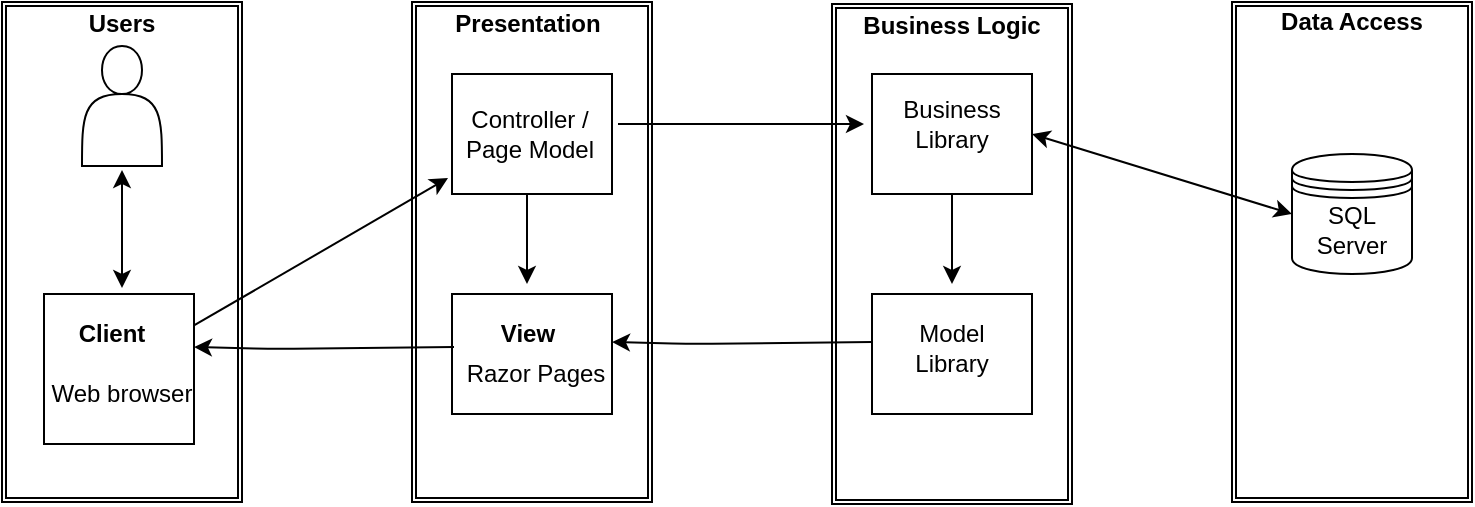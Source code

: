 <mxfile version="14.8.6" type="github">
  <diagram id="R2lEEEUBdFMjLlhIrx00" name="Page-1">
    <mxGraphModel dx="782" dy="364" grid="1" gridSize="10" guides="1" tooltips="1" connect="1" arrows="1" fold="1" page="1" pageScale="1" pageWidth="850" pageHeight="1100" math="0" shadow="0" extFonts="Permanent Marker^https://fonts.googleapis.com/css?family=Permanent+Marker">
      <root>
        <mxCell id="0" />
        <mxCell id="1" parent="0" />
        <mxCell id="M1DEUQlgbohIB15R42V5-2" value="" style="shape=ext;double=1;rounded=0;whiteSpace=wrap;html=1;" vertex="1" parent="1">
          <mxGeometry x="15" y="50" width="120" height="250" as="geometry" />
        </mxCell>
        <mxCell id="M1DEUQlgbohIB15R42V5-3" value="" style="shape=ext;double=1;rounded=0;whiteSpace=wrap;html=1;" vertex="1" parent="1">
          <mxGeometry x="220" y="50" width="120" height="250" as="geometry" />
        </mxCell>
        <mxCell id="M1DEUQlgbohIB15R42V5-4" value="" style="shape=ext;double=1;rounded=0;whiteSpace=wrap;html=1;" vertex="1" parent="1">
          <mxGeometry x="430" y="51" width="120" height="250" as="geometry" />
        </mxCell>
        <mxCell id="M1DEUQlgbohIB15R42V5-5" value="" style="shape=ext;double=1;rounded=0;whiteSpace=wrap;html=1;" vertex="1" parent="1">
          <mxGeometry x="630" y="50" width="120" height="250" as="geometry" />
        </mxCell>
        <mxCell id="M1DEUQlgbohIB15R42V5-7" value="Users" style="text;html=1;strokeColor=none;fillColor=none;align=center;verticalAlign=middle;whiteSpace=wrap;rounded=0;fontColor=none;fontStyle=1" vertex="1" parent="1">
          <mxGeometry x="55" y="51" width="40" height="20" as="geometry" />
        </mxCell>
        <mxCell id="M1DEUQlgbohIB15R42V5-9" value="" style="whiteSpace=wrap;html=1;aspect=fixed;fontColor=none;" vertex="1" parent="1">
          <mxGeometry x="36" y="196" width="75" height="75" as="geometry" />
        </mxCell>
        <mxCell id="M1DEUQlgbohIB15R42V5-10" value="&lt;b&gt;Client&lt;/b&gt;" style="text;html=1;strokeColor=none;fillColor=none;align=center;verticalAlign=middle;whiteSpace=wrap;rounded=0;fontColor=none;" vertex="1" parent="1">
          <mxGeometry x="50" y="206" width="40" height="20" as="geometry" />
        </mxCell>
        <mxCell id="M1DEUQlgbohIB15R42V5-11" value="Web browser" style="text;html=1;strokeColor=none;fillColor=none;align=center;verticalAlign=middle;whiteSpace=wrap;rounded=0;fontColor=none;" vertex="1" parent="1">
          <mxGeometry x="35" y="236" width="80" height="20" as="geometry" />
        </mxCell>
        <mxCell id="M1DEUQlgbohIB15R42V5-12" value="" style="endArrow=classic;startArrow=classic;html=1;fontColor=none;" edge="1" parent="1">
          <mxGeometry width="50" height="50" relative="1" as="geometry">
            <mxPoint x="75" y="193" as="sourcePoint" />
            <mxPoint x="75" y="134" as="targetPoint" />
          </mxGeometry>
        </mxCell>
        <mxCell id="M1DEUQlgbohIB15R42V5-14" value="Presentation" style="text;html=1;strokeColor=none;fillColor=none;align=center;verticalAlign=middle;whiteSpace=wrap;rounded=0;fontColor=none;fontStyle=1" vertex="1" parent="1">
          <mxGeometry x="233" y="51" width="90" height="20" as="geometry" />
        </mxCell>
        <mxCell id="M1DEUQlgbohIB15R42V5-17" value="" style="rounded=0;whiteSpace=wrap;html=1;fontColor=none;" vertex="1" parent="1">
          <mxGeometry x="240" y="86" width="80" height="60" as="geometry" />
        </mxCell>
        <mxCell id="M1DEUQlgbohIB15R42V5-18" value="Controller / Page Model" style="text;html=1;strokeColor=none;fillColor=none;align=center;verticalAlign=middle;whiteSpace=wrap;rounded=0;fontColor=none;" vertex="1" parent="1">
          <mxGeometry x="244" y="101" width="70" height="30" as="geometry" />
        </mxCell>
        <mxCell id="M1DEUQlgbohIB15R42V5-19" value="" style="rounded=0;whiteSpace=wrap;html=1;fontColor=none;" vertex="1" parent="1">
          <mxGeometry x="240" y="196" width="80" height="60" as="geometry" />
        </mxCell>
        <mxCell id="M1DEUQlgbohIB15R42V5-20" value="View" style="text;html=1;strokeColor=none;fillColor=none;align=center;verticalAlign=middle;whiteSpace=wrap;rounded=0;fontColor=none;fontStyle=1" vertex="1" parent="1">
          <mxGeometry x="258" y="206" width="40" height="20" as="geometry" />
        </mxCell>
        <mxCell id="M1DEUQlgbohIB15R42V5-21" value="Razor Pages" style="text;html=1;strokeColor=none;fillColor=none;align=center;verticalAlign=middle;whiteSpace=wrap;rounded=0;fontColor=none;" vertex="1" parent="1">
          <mxGeometry x="244" y="226" width="76" height="20" as="geometry" />
        </mxCell>
        <mxCell id="M1DEUQlgbohIB15R42V5-22" value="Business Logic" style="text;html=1;strokeColor=none;fillColor=none;align=center;verticalAlign=middle;whiteSpace=wrap;rounded=0;fontColor=none;fontStyle=1" vertex="1" parent="1">
          <mxGeometry x="440" y="52" width="100" height="20" as="geometry" />
        </mxCell>
        <mxCell id="M1DEUQlgbohIB15R42V5-23" value="" style="rounded=0;whiteSpace=wrap;html=1;fontColor=none;" vertex="1" parent="1">
          <mxGeometry x="450" y="86" width="80" height="60" as="geometry" />
        </mxCell>
        <mxCell id="M1DEUQlgbohIB15R42V5-24" value="Business Library" style="text;html=1;strokeColor=none;fillColor=none;align=center;verticalAlign=middle;whiteSpace=wrap;rounded=0;fontColor=none;" vertex="1" parent="1">
          <mxGeometry x="455" y="96" width="70" height="30" as="geometry" />
        </mxCell>
        <mxCell id="M1DEUQlgbohIB15R42V5-25" value="" style="rounded=0;whiteSpace=wrap;html=1;fontColor=none;" vertex="1" parent="1">
          <mxGeometry x="450" y="196" width="80" height="60" as="geometry" />
        </mxCell>
        <mxCell id="M1DEUQlgbohIB15R42V5-27" value="Model Library" style="text;html=1;strokeColor=none;fillColor=none;align=center;verticalAlign=middle;whiteSpace=wrap;rounded=0;fontColor=none;fontStyle=0" vertex="1" parent="1">
          <mxGeometry x="470" y="213" width="40" height="20" as="geometry" />
        </mxCell>
        <mxCell id="M1DEUQlgbohIB15R42V5-28" value="Data Access" style="text;html=1;strokeColor=none;fillColor=none;align=center;verticalAlign=middle;whiteSpace=wrap;rounded=0;fontColor=none;fontStyle=1" vertex="1" parent="1">
          <mxGeometry x="640" y="50" width="100" height="20" as="geometry" />
        </mxCell>
        <mxCell id="M1DEUQlgbohIB15R42V5-29" value="" style="shape=datastore;whiteSpace=wrap;html=1;fontColor=none;" vertex="1" parent="1">
          <mxGeometry x="660" y="126" width="60" height="60" as="geometry" />
        </mxCell>
        <mxCell id="M1DEUQlgbohIB15R42V5-30" value="" style="shape=actor;whiteSpace=wrap;html=1;fontColor=none;" vertex="1" parent="1">
          <mxGeometry x="55" y="72" width="40" height="60" as="geometry" />
        </mxCell>
        <mxCell id="M1DEUQlgbohIB15R42V5-32" value="SQL Server" style="text;html=1;strokeColor=none;fillColor=none;align=center;verticalAlign=middle;whiteSpace=wrap;rounded=0;fontColor=none;" vertex="1" parent="1">
          <mxGeometry x="670" y="154" width="40" height="20" as="geometry" />
        </mxCell>
        <mxCell id="M1DEUQlgbohIB15R42V5-33" value="" style="endArrow=classic;html=1;fontColor=none;entryX=-0.025;entryY=0.867;entryDx=0;entryDy=0;entryPerimeter=0;" edge="1" parent="1" source="M1DEUQlgbohIB15R42V5-9" target="M1DEUQlgbohIB15R42V5-17">
          <mxGeometry width="50" height="50" relative="1" as="geometry">
            <mxPoint x="140" y="220" as="sourcePoint" />
            <mxPoint x="420" y="130" as="targetPoint" />
          </mxGeometry>
        </mxCell>
        <mxCell id="M1DEUQlgbohIB15R42V5-34" value="" style="endArrow=classic;html=1;fontColor=none;" edge="1" parent="1">
          <mxGeometry width="50" height="50" relative="1" as="geometry">
            <mxPoint x="323" y="111" as="sourcePoint" />
            <mxPoint x="446" y="111" as="targetPoint" />
          </mxGeometry>
        </mxCell>
        <mxCell id="M1DEUQlgbohIB15R42V5-35" value="" style="endArrow=classic;startArrow=classic;html=1;fontColor=none;exitX=0;exitY=0.5;exitDx=0;exitDy=0;entryX=1;entryY=0.5;entryDx=0;entryDy=0;" edge="1" parent="1" source="M1DEUQlgbohIB15R42V5-29" target="M1DEUQlgbohIB15R42V5-23">
          <mxGeometry width="50" height="50" relative="1" as="geometry">
            <mxPoint x="590" y="160" as="sourcePoint" />
            <mxPoint x="590" y="101" as="targetPoint" />
          </mxGeometry>
        </mxCell>
        <mxCell id="M1DEUQlgbohIB15R42V5-37" value="" style="endArrow=classic;html=1;fontColor=none;exitX=0.5;exitY=1;exitDx=0;exitDy=0;" edge="1" parent="1" source="M1DEUQlgbohIB15R42V5-23">
          <mxGeometry width="50" height="50" relative="1" as="geometry">
            <mxPoint x="540" y="130" as="sourcePoint" />
            <mxPoint x="490" y="191" as="targetPoint" />
          </mxGeometry>
        </mxCell>
        <mxCell id="M1DEUQlgbohIB15R42V5-38" value="" style="endArrow=classic;html=1;fontColor=none;exitX=0.5;exitY=1;exitDx=0;exitDy=0;" edge="1" parent="1">
          <mxGeometry width="50" height="50" relative="1" as="geometry">
            <mxPoint x="277.5" y="146" as="sourcePoint" />
            <mxPoint x="277.5" y="191" as="targetPoint" />
          </mxGeometry>
        </mxCell>
        <mxCell id="M1DEUQlgbohIB15R42V5-39" value="" style="endArrow=classic;html=1;fontColor=none;entryX=1;entryY=0.4;entryDx=0;entryDy=0;entryPerimeter=0;" edge="1" parent="1" target="M1DEUQlgbohIB15R42V5-19">
          <mxGeometry width="50" height="50" relative="1" as="geometry">
            <mxPoint x="450" y="220" as="sourcePoint" />
            <mxPoint x="340" y="221" as="targetPoint" />
            <Array as="points">
              <mxPoint x="360" y="221" />
            </Array>
          </mxGeometry>
        </mxCell>
        <mxCell id="M1DEUQlgbohIB15R42V5-40" value="" style="endArrow=classic;html=1;fontColor=none;entryX=1;entryY=0.4;entryDx=0;entryDy=0;entryPerimeter=0;" edge="1" parent="1">
          <mxGeometry width="50" height="50" relative="1" as="geometry">
            <mxPoint x="241" y="222.5" as="sourcePoint" />
            <mxPoint x="111" y="222.5" as="targetPoint" />
            <Array as="points">
              <mxPoint x="151" y="223.5" />
            </Array>
          </mxGeometry>
        </mxCell>
      </root>
    </mxGraphModel>
  </diagram>
</mxfile>
